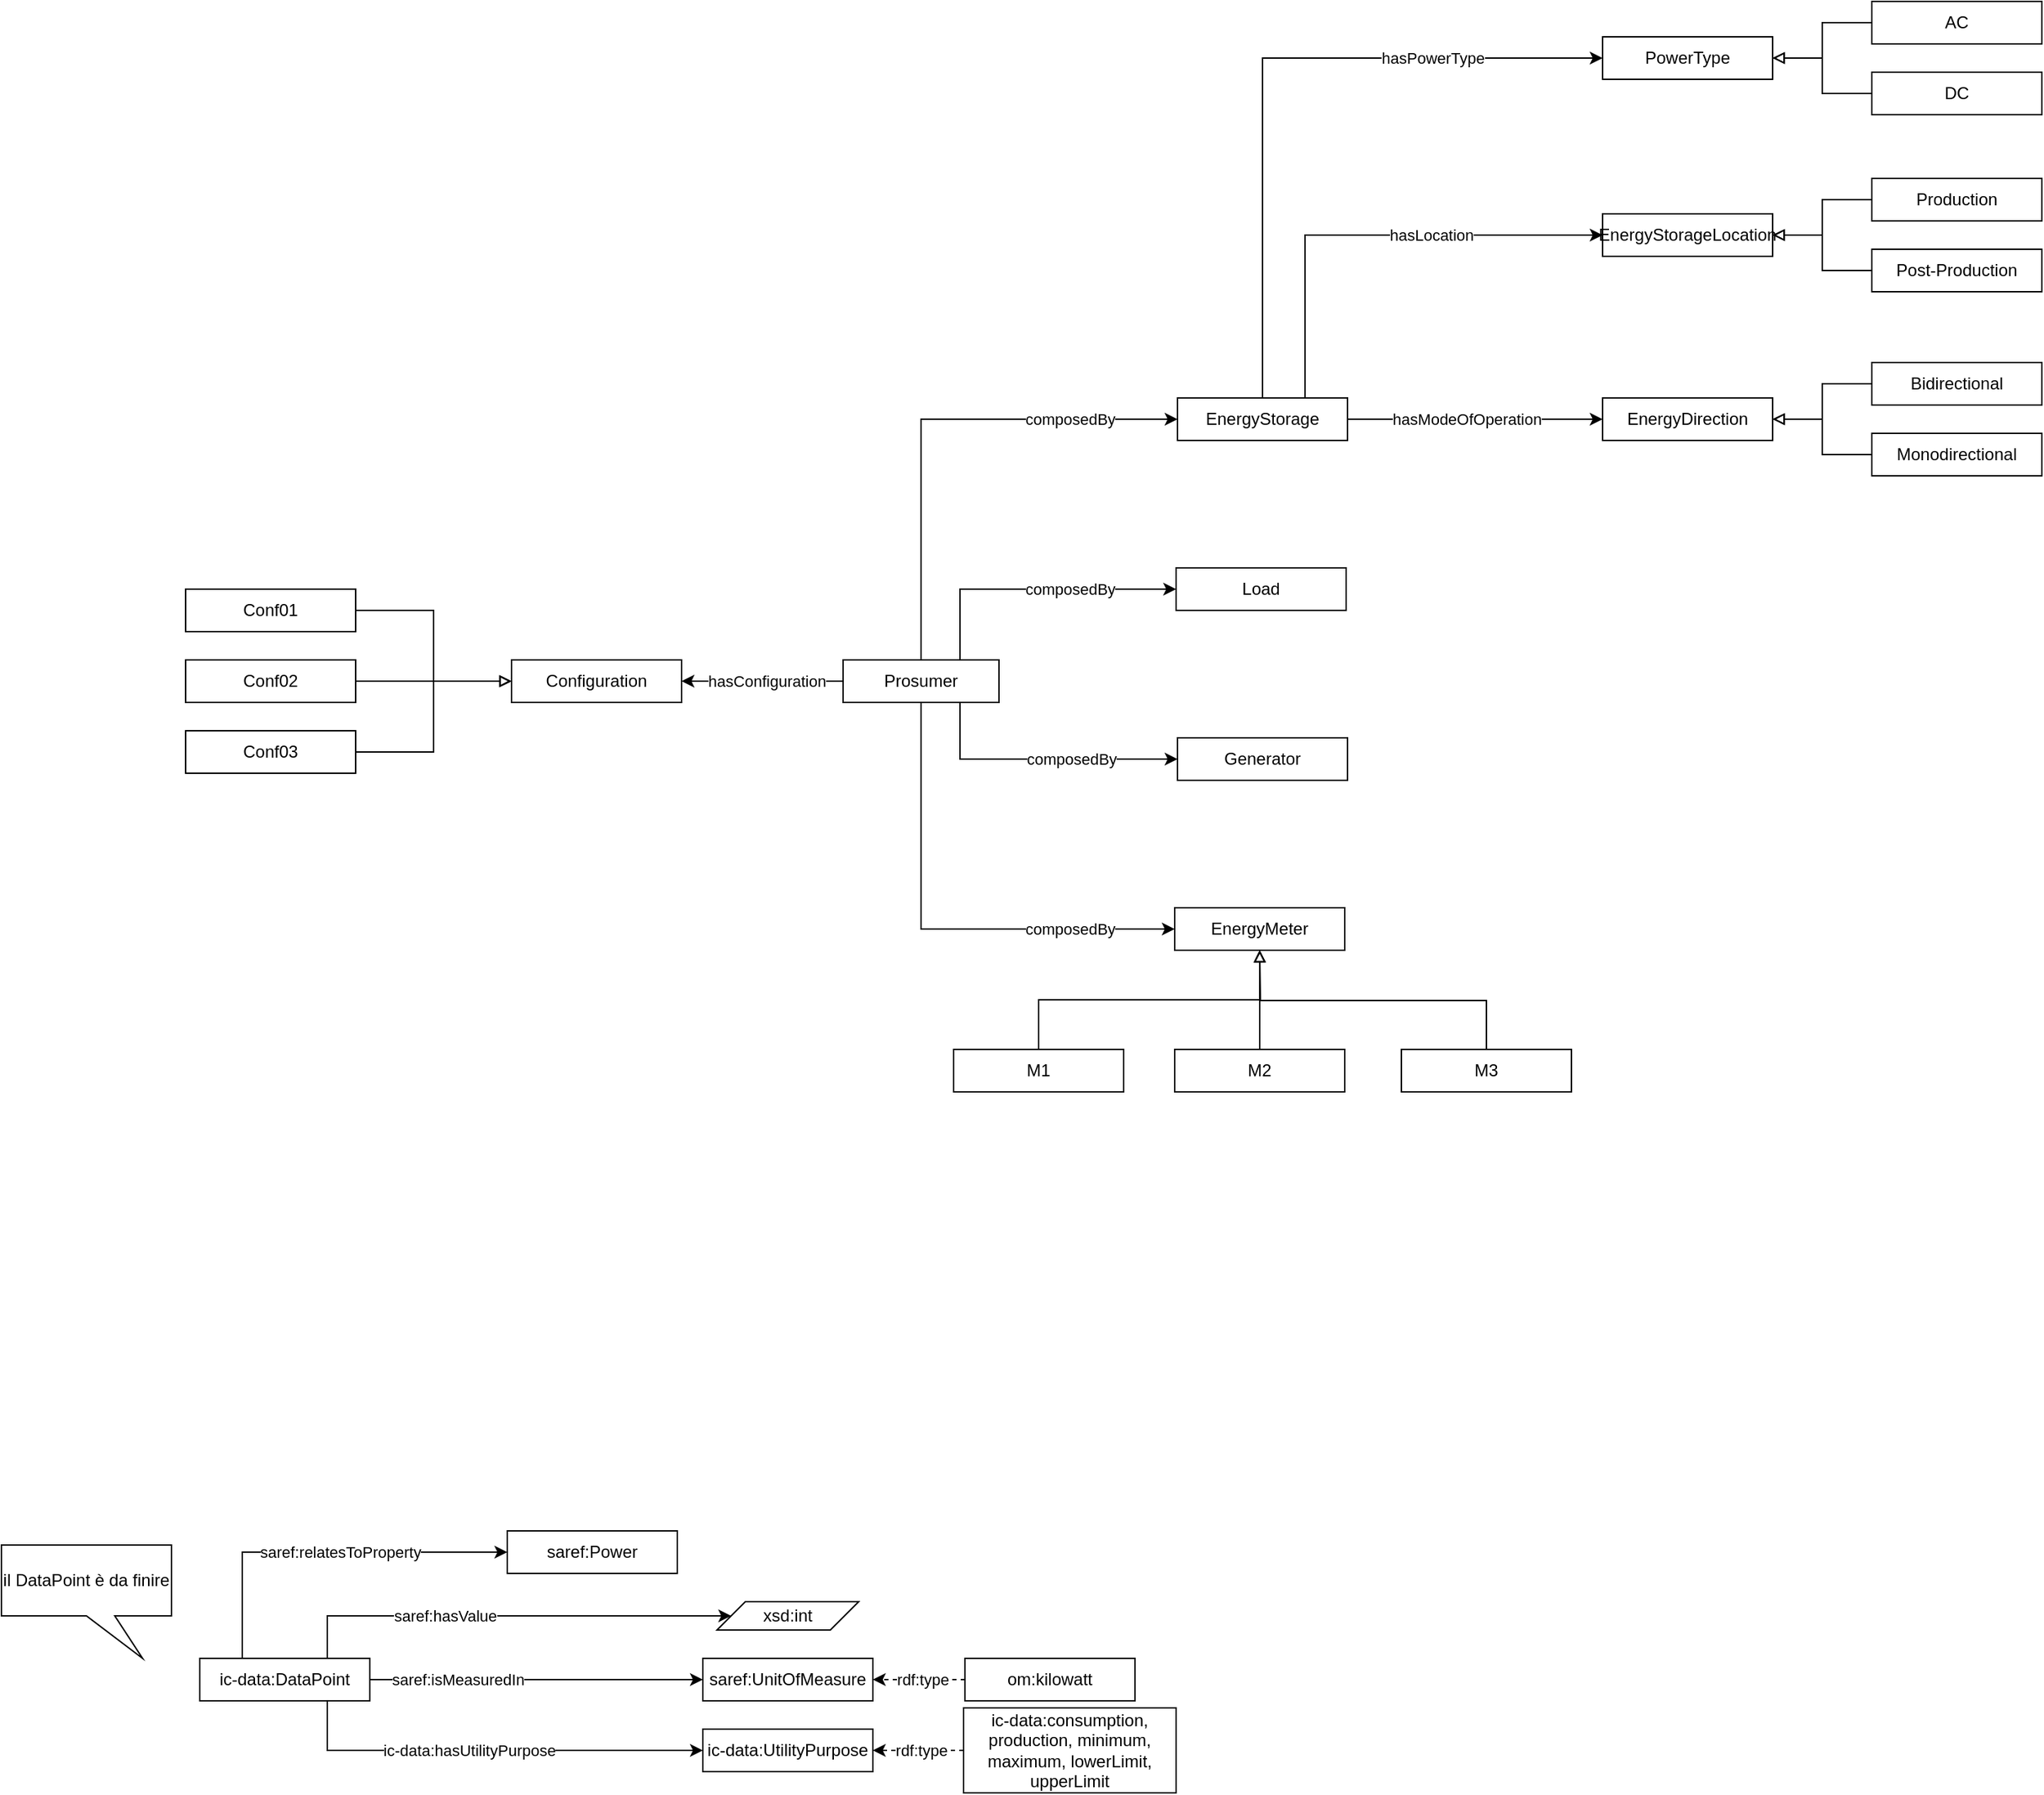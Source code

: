 <mxfile version="21.5.0" type="device">
  <diagram name="Pagina-1" id="E9ZsB6coNPV8up63-k5l">
    <mxGraphModel dx="2074" dy="1819" grid="1" gridSize="10" guides="1" tooltips="1" connect="1" arrows="1" fold="1" page="1" pageScale="1" pageWidth="827" pageHeight="1169" math="0" shadow="0">
      <root>
        <mxCell id="0" />
        <mxCell id="1" parent="0" />
        <mxCell id="X_VciKtyPquLA0QSrDed-101" style="edgeStyle=orthogonalEdgeStyle;rounded=0;orthogonalLoop=1;jettySize=auto;html=1;exitX=0.5;exitY=0;exitDx=0;exitDy=0;entryX=0;entryY=0.5;entryDx=0;entryDy=0;" edge="1" parent="1" source="X_VciKtyPquLA0QSrDed-1" target="X_VciKtyPquLA0QSrDed-2">
          <mxGeometry relative="1" as="geometry" />
        </mxCell>
        <mxCell id="X_VciKtyPquLA0QSrDed-102" value="composedBy" style="edgeLabel;html=1;align=center;verticalAlign=middle;resizable=0;points=[];" vertex="1" connectable="0" parent="X_VciKtyPquLA0QSrDed-101">
          <mxGeometry x="-0.058" y="-3" relative="1" as="geometry">
            <mxPoint x="102" y="-5" as="offset" />
          </mxGeometry>
        </mxCell>
        <mxCell id="X_VciKtyPquLA0QSrDed-123" style="edgeStyle=orthogonalEdgeStyle;rounded=0;orthogonalLoop=1;jettySize=auto;html=1;exitX=0.75;exitY=0;exitDx=0;exitDy=0;entryX=0;entryY=0.5;entryDx=0;entryDy=0;" edge="1" parent="1" source="X_VciKtyPquLA0QSrDed-1" target="X_VciKtyPquLA0QSrDed-8">
          <mxGeometry relative="1" as="geometry" />
        </mxCell>
        <mxCell id="X_VciKtyPquLA0QSrDed-125" value="composedBy" style="edgeLabel;html=1;align=center;verticalAlign=middle;resizable=0;points=[];" vertex="1" connectable="0" parent="X_VciKtyPquLA0QSrDed-123">
          <mxGeometry x="-0.003" y="2" relative="1" as="geometry">
            <mxPoint x="26" y="2" as="offset" />
          </mxGeometry>
        </mxCell>
        <mxCell id="X_VciKtyPquLA0QSrDed-127" style="edgeStyle=orthogonalEdgeStyle;rounded=0;orthogonalLoop=1;jettySize=auto;html=1;exitX=0.75;exitY=1;exitDx=0;exitDy=0;entryX=0;entryY=0.5;entryDx=0;entryDy=0;" edge="1" parent="1" source="X_VciKtyPquLA0QSrDed-1" target="X_VciKtyPquLA0QSrDed-9">
          <mxGeometry relative="1" as="geometry" />
        </mxCell>
        <mxCell id="X_VciKtyPquLA0QSrDed-128" value="composedBy" style="edgeLabel;html=1;align=center;verticalAlign=middle;resizable=0;points=[];" vertex="1" connectable="0" parent="X_VciKtyPquLA0QSrDed-127">
          <mxGeometry x="-0.06" y="3" relative="1" as="geometry">
            <mxPoint x="27" y="3" as="offset" />
          </mxGeometry>
        </mxCell>
        <mxCell id="X_VciKtyPquLA0QSrDed-129" style="edgeStyle=orthogonalEdgeStyle;rounded=0;orthogonalLoop=1;jettySize=auto;html=1;exitX=0.5;exitY=1;exitDx=0;exitDy=0;entryX=0;entryY=0.5;entryDx=0;entryDy=0;" edge="1" parent="1" source="X_VciKtyPquLA0QSrDed-1" target="X_VciKtyPquLA0QSrDed-10">
          <mxGeometry relative="1" as="geometry" />
        </mxCell>
        <mxCell id="X_VciKtyPquLA0QSrDed-130" value="composedBy" style="edgeLabel;html=1;align=center;verticalAlign=middle;resizable=0;points=[];" vertex="1" connectable="0" parent="X_VciKtyPquLA0QSrDed-129">
          <mxGeometry x="0.381" relative="1" as="geometry">
            <mxPoint x="31" as="offset" />
          </mxGeometry>
        </mxCell>
        <mxCell id="X_VciKtyPquLA0QSrDed-1" value="Prosumer" style="rounded=0;whiteSpace=wrap;html=1;" vertex="1" parent="1">
          <mxGeometry x="244" y="195" width="110" height="30" as="geometry" />
        </mxCell>
        <mxCell id="X_VciKtyPquLA0QSrDed-52" style="edgeStyle=orthogonalEdgeStyle;rounded=0;orthogonalLoop=1;jettySize=auto;html=1;exitX=1;exitY=0.5;exitDx=0;exitDy=0;entryX=0;entryY=0.5;entryDx=0;entryDy=0;" edge="1" parent="1" source="X_VciKtyPquLA0QSrDed-2" target="X_VciKtyPquLA0QSrDed-45">
          <mxGeometry relative="1" as="geometry" />
        </mxCell>
        <mxCell id="X_VciKtyPquLA0QSrDed-53" value="hasModeOfOperation" style="edgeLabel;html=1;align=center;verticalAlign=middle;resizable=0;points=[];rounded=0;" vertex="1" connectable="0" parent="X_VciKtyPquLA0QSrDed-52">
          <mxGeometry x="-0.139" y="-1" relative="1" as="geometry">
            <mxPoint x="6" y="-1" as="offset" />
          </mxGeometry>
        </mxCell>
        <mxCell id="X_VciKtyPquLA0QSrDed-111" style="edgeStyle=orthogonalEdgeStyle;rounded=0;orthogonalLoop=1;jettySize=auto;html=1;exitX=0.5;exitY=0;exitDx=0;exitDy=0;entryX=0;entryY=0.5;entryDx=0;entryDy=0;" edge="1" parent="1" source="X_VciKtyPquLA0QSrDed-2" target="X_VciKtyPquLA0QSrDed-67">
          <mxGeometry relative="1" as="geometry" />
        </mxCell>
        <mxCell id="X_VciKtyPquLA0QSrDed-112" value="hasPowerType" style="edgeLabel;html=1;align=center;verticalAlign=middle;resizable=0;points=[];" vertex="1" connectable="0" parent="X_VciKtyPquLA0QSrDed-111">
          <mxGeometry x="-0.121" y="2" relative="1" as="geometry">
            <mxPoint x="122" y="-29" as="offset" />
          </mxGeometry>
        </mxCell>
        <mxCell id="X_VciKtyPquLA0QSrDed-113" style="edgeStyle=orthogonalEdgeStyle;rounded=0;orthogonalLoop=1;jettySize=auto;html=1;exitX=0.75;exitY=0;exitDx=0;exitDy=0;entryX=0;entryY=0.5;entryDx=0;entryDy=0;" edge="1" parent="1" source="X_VciKtyPquLA0QSrDed-2" target="X_VciKtyPquLA0QSrDed-54">
          <mxGeometry relative="1" as="geometry" />
        </mxCell>
        <mxCell id="X_VciKtyPquLA0QSrDed-114" value="hasLocation" style="edgeLabel;html=1;align=center;verticalAlign=middle;resizable=0;points=[];" vertex="1" connectable="0" parent="X_VciKtyPquLA0QSrDed-113">
          <mxGeometry x="0.254" relative="1" as="geometry">
            <mxPoint as="offset" />
          </mxGeometry>
        </mxCell>
        <mxCell id="X_VciKtyPquLA0QSrDed-2" value="EnergyStorage" style="rounded=0;whiteSpace=wrap;html=1;" vertex="1" parent="1">
          <mxGeometry x="480" y="10" width="120" height="30" as="geometry" />
        </mxCell>
        <mxCell id="X_VciKtyPquLA0QSrDed-8" value="Load" style="rounded=0;whiteSpace=wrap;html=1;" vertex="1" parent="1">
          <mxGeometry x="479" y="130" width="120" height="30" as="geometry" />
        </mxCell>
        <mxCell id="X_VciKtyPquLA0QSrDed-9" value="Generator" style="rounded=0;whiteSpace=wrap;html=1;" vertex="1" parent="1">
          <mxGeometry x="480" y="250" width="120" height="30" as="geometry" />
        </mxCell>
        <mxCell id="X_VciKtyPquLA0QSrDed-10" value="EnergyMeter" style="rounded=0;whiteSpace=wrap;html=1;" vertex="1" parent="1">
          <mxGeometry x="478" y="370" width="120" height="30" as="geometry" />
        </mxCell>
        <mxCell id="X_VciKtyPquLA0QSrDed-30" value="" style="endArrow=classic;html=1;rounded=0;exitX=0;exitY=0.5;exitDx=0;exitDy=0;entryX=1;entryY=0.5;entryDx=0;entryDy=0;" edge="1" parent="1" source="X_VciKtyPquLA0QSrDed-1">
          <mxGeometry width="50" height="50" relative="1" as="geometry">
            <mxPoint x="265.004" y="169.336" as="sourcePoint" />
            <mxPoint x="130" y="210" as="targetPoint" />
          </mxGeometry>
        </mxCell>
        <mxCell id="X_VciKtyPquLA0QSrDed-31" value="hasConfiguration" style="edgeLabel;html=1;align=center;verticalAlign=middle;resizable=0;points=[];rounded=0;" vertex="1" connectable="0" parent="X_VciKtyPquLA0QSrDed-30">
          <mxGeometry x="0.156" relative="1" as="geometry">
            <mxPoint x="12" as="offset" />
          </mxGeometry>
        </mxCell>
        <mxCell id="X_VciKtyPquLA0QSrDed-108" style="edgeStyle=orthogonalEdgeStyle;rounded=0;orthogonalLoop=1;jettySize=auto;html=1;exitX=1;exitY=0.5;exitDx=0;exitDy=0;entryX=0;entryY=0.5;entryDx=0;entryDy=0;endArrow=block;endFill=0;" edge="1" parent="1" source="X_VciKtyPquLA0QSrDed-35" target="X_VciKtyPquLA0QSrDed-106">
          <mxGeometry relative="1" as="geometry" />
        </mxCell>
        <mxCell id="X_VciKtyPquLA0QSrDed-35" value="Conf02" style="rounded=0;whiteSpace=wrap;html=1;" vertex="1" parent="1">
          <mxGeometry x="-220" y="195" width="120" height="30" as="geometry" />
        </mxCell>
        <mxCell id="X_VciKtyPquLA0QSrDed-36" value="Conf01" style="rounded=0;whiteSpace=wrap;html=1;" vertex="1" parent="1">
          <mxGeometry x="-220" y="145" width="120" height="30" as="geometry" />
        </mxCell>
        <mxCell id="X_VciKtyPquLA0QSrDed-45" value="EnergyDirection" style="rounded=0;whiteSpace=wrap;html=1;" vertex="1" parent="1">
          <mxGeometry x="780" y="10" width="120" height="30" as="geometry" />
        </mxCell>
        <mxCell id="X_VciKtyPquLA0QSrDed-121" style="edgeStyle=orthogonalEdgeStyle;rounded=0;orthogonalLoop=1;jettySize=auto;html=1;exitX=0;exitY=0.5;exitDx=0;exitDy=0;entryX=1;entryY=0.5;entryDx=0;entryDy=0;endArrow=block;endFill=0;" edge="1" parent="1" source="X_VciKtyPquLA0QSrDed-47" target="X_VciKtyPquLA0QSrDed-45">
          <mxGeometry relative="1" as="geometry" />
        </mxCell>
        <mxCell id="X_VciKtyPquLA0QSrDed-47" value="Monodirectional" style="rounded=0;whiteSpace=wrap;html=1;" vertex="1" parent="1">
          <mxGeometry x="970" y="35" width="120" height="30" as="geometry" />
        </mxCell>
        <mxCell id="X_VciKtyPquLA0QSrDed-122" style="edgeStyle=orthogonalEdgeStyle;rounded=0;orthogonalLoop=1;jettySize=auto;html=1;exitX=0;exitY=0.5;exitDx=0;exitDy=0;entryX=1;entryY=0.5;entryDx=0;entryDy=0;endArrow=block;endFill=0;" edge="1" parent="1" source="X_VciKtyPquLA0QSrDed-48" target="X_VciKtyPquLA0QSrDed-45">
          <mxGeometry relative="1" as="geometry" />
        </mxCell>
        <mxCell id="X_VciKtyPquLA0QSrDed-48" value="Bidirectional" style="rounded=0;whiteSpace=wrap;html=1;" vertex="1" parent="1">
          <mxGeometry x="970" y="-15" width="120" height="30" as="geometry" />
        </mxCell>
        <mxCell id="X_VciKtyPquLA0QSrDed-54" value="EnergyStorageLocation" style="rounded=0;whiteSpace=wrap;html=1;" vertex="1" parent="1">
          <mxGeometry x="780" y="-120" width="120" height="30" as="geometry" />
        </mxCell>
        <mxCell id="X_VciKtyPquLA0QSrDed-120" style="edgeStyle=orthogonalEdgeStyle;rounded=0;orthogonalLoop=1;jettySize=auto;html=1;exitX=0;exitY=0.5;exitDx=0;exitDy=0;entryX=1;entryY=0.5;entryDx=0;entryDy=0;endArrow=block;endFill=0;" edge="1" parent="1" source="X_VciKtyPquLA0QSrDed-55" target="X_VciKtyPquLA0QSrDed-54">
          <mxGeometry relative="1" as="geometry" />
        </mxCell>
        <mxCell id="X_VciKtyPquLA0QSrDed-55" value="Post-Production" style="rounded=0;whiteSpace=wrap;html=1;" vertex="1" parent="1">
          <mxGeometry x="970" y="-95" width="120" height="30" as="geometry" />
        </mxCell>
        <mxCell id="X_VciKtyPquLA0QSrDed-118" style="edgeStyle=orthogonalEdgeStyle;rounded=0;orthogonalLoop=1;jettySize=auto;html=1;exitX=0;exitY=0.5;exitDx=0;exitDy=0;entryX=1;entryY=0.5;entryDx=0;entryDy=0;endArrow=block;endFill=0;" edge="1" parent="1" source="X_VciKtyPquLA0QSrDed-56" target="X_VciKtyPquLA0QSrDed-54">
          <mxGeometry relative="1" as="geometry" />
        </mxCell>
        <mxCell id="X_VciKtyPquLA0QSrDed-56" value="Production" style="rounded=0;whiteSpace=wrap;html=1;" vertex="1" parent="1">
          <mxGeometry x="970" y="-145" width="120" height="30" as="geometry" />
        </mxCell>
        <mxCell id="X_VciKtyPquLA0QSrDed-65" style="edgeStyle=orthogonalEdgeStyle;rounded=0;orthogonalLoop=1;jettySize=auto;html=1;entryX=0.5;entryY=1;entryDx=0;entryDy=0;endArrow=block;endFill=0;" edge="1" parent="1" source="X_VciKtyPquLA0QSrDed-61" target="X_VciKtyPquLA0QSrDed-10">
          <mxGeometry relative="1" as="geometry" />
        </mxCell>
        <mxCell id="X_VciKtyPquLA0QSrDed-61" value="M2" style="rounded=0;whiteSpace=wrap;html=1;" vertex="1" parent="1">
          <mxGeometry x="478" y="470" width="120" height="30" as="geometry" />
        </mxCell>
        <mxCell id="X_VciKtyPquLA0QSrDed-62" value="M1" style="rounded=0;whiteSpace=wrap;html=1;" vertex="1" parent="1">
          <mxGeometry x="322" y="470" width="120" height="30" as="geometry" />
        </mxCell>
        <mxCell id="X_VciKtyPquLA0QSrDed-66" style="edgeStyle=orthogonalEdgeStyle;rounded=0;orthogonalLoop=1;jettySize=auto;html=1;exitX=0.5;exitY=0;exitDx=0;exitDy=0;endArrow=block;endFill=0;" edge="1" parent="1" source="X_VciKtyPquLA0QSrDed-63">
          <mxGeometry relative="1" as="geometry">
            <mxPoint x="538" y="400" as="targetPoint" />
          </mxGeometry>
        </mxCell>
        <mxCell id="X_VciKtyPquLA0QSrDed-63" value="M3" style="rounded=0;whiteSpace=wrap;html=1;" vertex="1" parent="1">
          <mxGeometry x="638" y="470" width="120" height="30" as="geometry" />
        </mxCell>
        <mxCell id="X_VciKtyPquLA0QSrDed-64" value="" style="endArrow=block;html=1;rounded=0;exitX=0.5;exitY=0;exitDx=0;exitDy=0;entryX=0.5;entryY=1;entryDx=0;entryDy=0;edgeStyle=orthogonalEdgeStyle;endFill=0;" edge="1" parent="1" source="X_VciKtyPquLA0QSrDed-62" target="X_VciKtyPquLA0QSrDed-10">
          <mxGeometry width="50" height="50" relative="1" as="geometry">
            <mxPoint x="528" y="560" as="sourcePoint" />
            <mxPoint x="578" y="510" as="targetPoint" />
          </mxGeometry>
        </mxCell>
        <mxCell id="X_VciKtyPquLA0QSrDed-67" value="PowerType" style="rounded=0;whiteSpace=wrap;html=1;" vertex="1" parent="1">
          <mxGeometry x="780" y="-245" width="120" height="30" as="geometry" />
        </mxCell>
        <mxCell id="X_VciKtyPquLA0QSrDed-117" style="edgeStyle=orthogonalEdgeStyle;rounded=0;orthogonalLoop=1;jettySize=auto;html=1;exitX=0;exitY=0.5;exitDx=0;exitDy=0;entryX=1;entryY=0.5;entryDx=0;entryDy=0;endArrow=block;endFill=0;" edge="1" parent="1" source="X_VciKtyPquLA0QSrDed-68" target="X_VciKtyPquLA0QSrDed-67">
          <mxGeometry relative="1" as="geometry" />
        </mxCell>
        <mxCell id="X_VciKtyPquLA0QSrDed-68" value="DC" style="rounded=0;whiteSpace=wrap;html=1;" vertex="1" parent="1">
          <mxGeometry x="970" y="-220" width="120" height="30" as="geometry" />
        </mxCell>
        <mxCell id="X_VciKtyPquLA0QSrDed-115" style="edgeStyle=orthogonalEdgeStyle;rounded=0;orthogonalLoop=1;jettySize=auto;html=1;exitX=0;exitY=0.5;exitDx=0;exitDy=0;entryX=1;entryY=0.5;entryDx=0;entryDy=0;endArrow=block;endFill=0;" edge="1" parent="1" source="X_VciKtyPquLA0QSrDed-69" target="X_VciKtyPquLA0QSrDed-67">
          <mxGeometry relative="1" as="geometry" />
        </mxCell>
        <mxCell id="X_VciKtyPquLA0QSrDed-69" value="AC" style="rounded=0;whiteSpace=wrap;html=1;" vertex="1" parent="1">
          <mxGeometry x="970" y="-270" width="120" height="30" as="geometry" />
        </mxCell>
        <mxCell id="X_VciKtyPquLA0QSrDed-76" value="saref:Power" style="rounded=0;whiteSpace=wrap;html=1;" vertex="1" parent="1">
          <mxGeometry x="7" y="810" width="120" height="30" as="geometry" />
        </mxCell>
        <mxCell id="X_VciKtyPquLA0QSrDed-78" style="edgeStyle=orthogonalEdgeStyle;rounded=0;orthogonalLoop=1;jettySize=auto;html=1;exitX=0.25;exitY=0;exitDx=0;exitDy=0;entryX=0;entryY=0.5;entryDx=0;entryDy=0;" edge="1" parent="1" source="X_VciKtyPquLA0QSrDed-77" target="X_VciKtyPquLA0QSrDed-76">
          <mxGeometry relative="1" as="geometry" />
        </mxCell>
        <mxCell id="X_VciKtyPquLA0QSrDed-79" value="saref:relatesToProperty" style="edgeLabel;html=1;align=center;verticalAlign=middle;resizable=0;points=[];rounded=0;" vertex="1" connectable="0" parent="X_VciKtyPquLA0QSrDed-78">
          <mxGeometry x="-0.284" y="-1" relative="1" as="geometry">
            <mxPoint x="50" y="-1" as="offset" />
          </mxGeometry>
        </mxCell>
        <mxCell id="X_VciKtyPquLA0QSrDed-82" style="edgeStyle=orthogonalEdgeStyle;rounded=0;orthogonalLoop=1;jettySize=auto;html=1;exitX=0.75;exitY=0;exitDx=0;exitDy=0;entryX=0;entryY=0.5;entryDx=0;entryDy=0;" edge="1" parent="1" source="X_VciKtyPquLA0QSrDed-77" target="X_VciKtyPquLA0QSrDed-90">
          <mxGeometry relative="1" as="geometry">
            <mxPoint x="140" y="870" as="targetPoint" />
            <Array as="points">
              <mxPoint x="-120" y="870" />
            </Array>
          </mxGeometry>
        </mxCell>
        <mxCell id="X_VciKtyPquLA0QSrDed-83" value="saref:hasValue" style="edgeLabel;html=1;align=center;verticalAlign=middle;resizable=0;points=[];rounded=0;" vertex="1" connectable="0" parent="X_VciKtyPquLA0QSrDed-82">
          <mxGeometry x="-0.528" y="-1" relative="1" as="geometry">
            <mxPoint x="38" y="-1" as="offset" />
          </mxGeometry>
        </mxCell>
        <mxCell id="X_VciKtyPquLA0QSrDed-84" style="edgeStyle=orthogonalEdgeStyle;rounded=0;orthogonalLoop=1;jettySize=auto;html=1;exitX=1;exitY=0.5;exitDx=0;exitDy=0;entryX=0;entryY=0.5;entryDx=0;entryDy=0;" edge="1" parent="1" source="X_VciKtyPquLA0QSrDed-77" target="X_VciKtyPquLA0QSrDed-81">
          <mxGeometry relative="1" as="geometry" />
        </mxCell>
        <mxCell id="X_VciKtyPquLA0QSrDed-85" value="saref:isMeasuredIn" style="edgeLabel;html=1;align=center;verticalAlign=middle;resizable=0;points=[];rounded=0;" vertex="1" connectable="0" parent="X_VciKtyPquLA0QSrDed-84">
          <mxGeometry x="-0.768" y="1" relative="1" as="geometry">
            <mxPoint x="34" y="1" as="offset" />
          </mxGeometry>
        </mxCell>
        <mxCell id="X_VciKtyPquLA0QSrDed-95" style="edgeStyle=orthogonalEdgeStyle;rounded=0;orthogonalLoop=1;jettySize=auto;html=1;exitX=0.75;exitY=1;exitDx=0;exitDy=0;entryX=0;entryY=0.5;entryDx=0;entryDy=0;" edge="1" parent="1" source="X_VciKtyPquLA0QSrDed-77" target="X_VciKtyPquLA0QSrDed-93">
          <mxGeometry relative="1" as="geometry" />
        </mxCell>
        <mxCell id="X_VciKtyPquLA0QSrDed-96" value="ic-data:hasUtilityPurpose" style="edgeLabel;html=1;align=center;verticalAlign=middle;resizable=0;points=[];rounded=0;" vertex="1" connectable="0" parent="X_VciKtyPquLA0QSrDed-95">
          <mxGeometry x="-0.407" y="2" relative="1" as="geometry">
            <mxPoint x="46" y="2" as="offset" />
          </mxGeometry>
        </mxCell>
        <mxCell id="X_VciKtyPquLA0QSrDed-77" value="ic-data:DataPoint" style="rounded=0;whiteSpace=wrap;html=1;" vertex="1" parent="1">
          <mxGeometry x="-210" y="900" width="120" height="30" as="geometry" />
        </mxCell>
        <mxCell id="X_VciKtyPquLA0QSrDed-87" style="edgeStyle=orthogonalEdgeStyle;rounded=0;orthogonalLoop=1;jettySize=auto;html=1;exitX=0;exitY=0.5;exitDx=0;exitDy=0;entryX=1;entryY=0.5;entryDx=0;entryDy=0;strokeColor=default;dashed=1;" edge="1" parent="1" source="X_VciKtyPquLA0QSrDed-86" target="X_VciKtyPquLA0QSrDed-81">
          <mxGeometry relative="1" as="geometry" />
        </mxCell>
        <mxCell id="X_VciKtyPquLA0QSrDed-88" value="rdf:type" style="edgeLabel;html=1;align=center;verticalAlign=middle;resizable=0;points=[];rounded=0;" vertex="1" connectable="0" parent="X_VciKtyPquLA0QSrDed-87">
          <mxGeometry x="-0.68" relative="1" as="geometry">
            <mxPoint x="-20" as="offset" />
          </mxGeometry>
        </mxCell>
        <mxCell id="X_VciKtyPquLA0QSrDed-81" value="saref:UnitOfMeasure" style="rounded=0;whiteSpace=wrap;html=1;" vertex="1" parent="1">
          <mxGeometry x="145" y="900" width="120" height="30" as="geometry" />
        </mxCell>
        <mxCell id="X_VciKtyPquLA0QSrDed-86" value="om:kilowatt" style="rounded=0;whiteSpace=wrap;html=1;" vertex="1" parent="1">
          <mxGeometry x="330" y="900" width="120" height="30" as="geometry" />
        </mxCell>
        <mxCell id="X_VciKtyPquLA0QSrDed-90" value="xsd:int" style="shape=parallelogram;perimeter=parallelogramPerimeter;whiteSpace=wrap;html=1;fixedSize=1;rounded=0;" vertex="1" parent="1">
          <mxGeometry x="155" y="860" width="100" height="20" as="geometry" />
        </mxCell>
        <mxCell id="X_VciKtyPquLA0QSrDed-91" style="edgeStyle=orthogonalEdgeStyle;rounded=0;orthogonalLoop=1;jettySize=auto;html=1;exitX=0;exitY=0.5;exitDx=0;exitDy=0;entryX=1;entryY=0.5;entryDx=0;entryDy=0;strokeColor=default;dashed=1;" edge="1" parent="1" source="X_VciKtyPquLA0QSrDed-94" target="X_VciKtyPquLA0QSrDed-93">
          <mxGeometry relative="1" as="geometry" />
        </mxCell>
        <mxCell id="X_VciKtyPquLA0QSrDed-92" value="rdf:type" style="edgeLabel;html=1;align=center;verticalAlign=middle;resizable=0;points=[];rounded=0;" vertex="1" connectable="0" parent="X_VciKtyPquLA0QSrDed-91">
          <mxGeometry x="-0.68" relative="1" as="geometry">
            <mxPoint x="-20" as="offset" />
          </mxGeometry>
        </mxCell>
        <mxCell id="X_VciKtyPquLA0QSrDed-93" value="ic-data:UtilityPurpose" style="rounded=0;whiteSpace=wrap;html=1;" vertex="1" parent="1">
          <mxGeometry x="145" y="950" width="120" height="30" as="geometry" />
        </mxCell>
        <mxCell id="X_VciKtyPquLA0QSrDed-94" value="ic-data:consumption, production, minimum, maximum, lowerLimit, upperLimit" style="rounded=0;whiteSpace=wrap;html=1;" vertex="1" parent="1">
          <mxGeometry x="329" y="935" width="150" height="60" as="geometry" />
        </mxCell>
        <mxCell id="X_VciKtyPquLA0QSrDed-106" value="Configuration" style="rounded=0;whiteSpace=wrap;html=1;" vertex="1" parent="1">
          <mxGeometry x="10" y="195" width="120" height="30" as="geometry" />
        </mxCell>
        <mxCell id="X_VciKtyPquLA0QSrDed-107" value="Conf03" style="rounded=0;whiteSpace=wrap;html=1;" vertex="1" parent="1">
          <mxGeometry x="-220" y="245" width="120" height="30" as="geometry" />
        </mxCell>
        <mxCell id="X_VciKtyPquLA0QSrDed-109" style="edgeStyle=orthogonalEdgeStyle;rounded=0;orthogonalLoop=1;jettySize=auto;html=1;exitX=1;exitY=0.5;exitDx=0;exitDy=0;entryX=0;entryY=0.5;entryDx=0;entryDy=0;endArrow=block;endFill=0;" edge="1" parent="1" source="X_VciKtyPquLA0QSrDed-107" target="X_VciKtyPquLA0QSrDed-106">
          <mxGeometry relative="1" as="geometry">
            <mxPoint x="-90" y="220" as="sourcePoint" />
            <mxPoint x="20" y="220" as="targetPoint" />
          </mxGeometry>
        </mxCell>
        <mxCell id="X_VciKtyPquLA0QSrDed-110" style="edgeStyle=orthogonalEdgeStyle;rounded=0;orthogonalLoop=1;jettySize=auto;html=1;exitX=1;exitY=0.5;exitDx=0;exitDy=0;entryX=0;entryY=0.5;entryDx=0;entryDy=0;endArrow=block;endFill=0;" edge="1" parent="1" source="X_VciKtyPquLA0QSrDed-36" target="X_VciKtyPquLA0QSrDed-106">
          <mxGeometry relative="1" as="geometry">
            <mxPoint x="-80" y="230" as="sourcePoint" />
            <mxPoint x="30" y="230" as="targetPoint" />
          </mxGeometry>
        </mxCell>
        <mxCell id="X_VciKtyPquLA0QSrDed-131" value="il DataPoint è da finire" style="shape=callout;whiteSpace=wrap;html=1;perimeter=calloutPerimeter;position2=0.83;" vertex="1" parent="1">
          <mxGeometry x="-350" y="820" width="120" height="80" as="geometry" />
        </mxCell>
      </root>
    </mxGraphModel>
  </diagram>
</mxfile>
